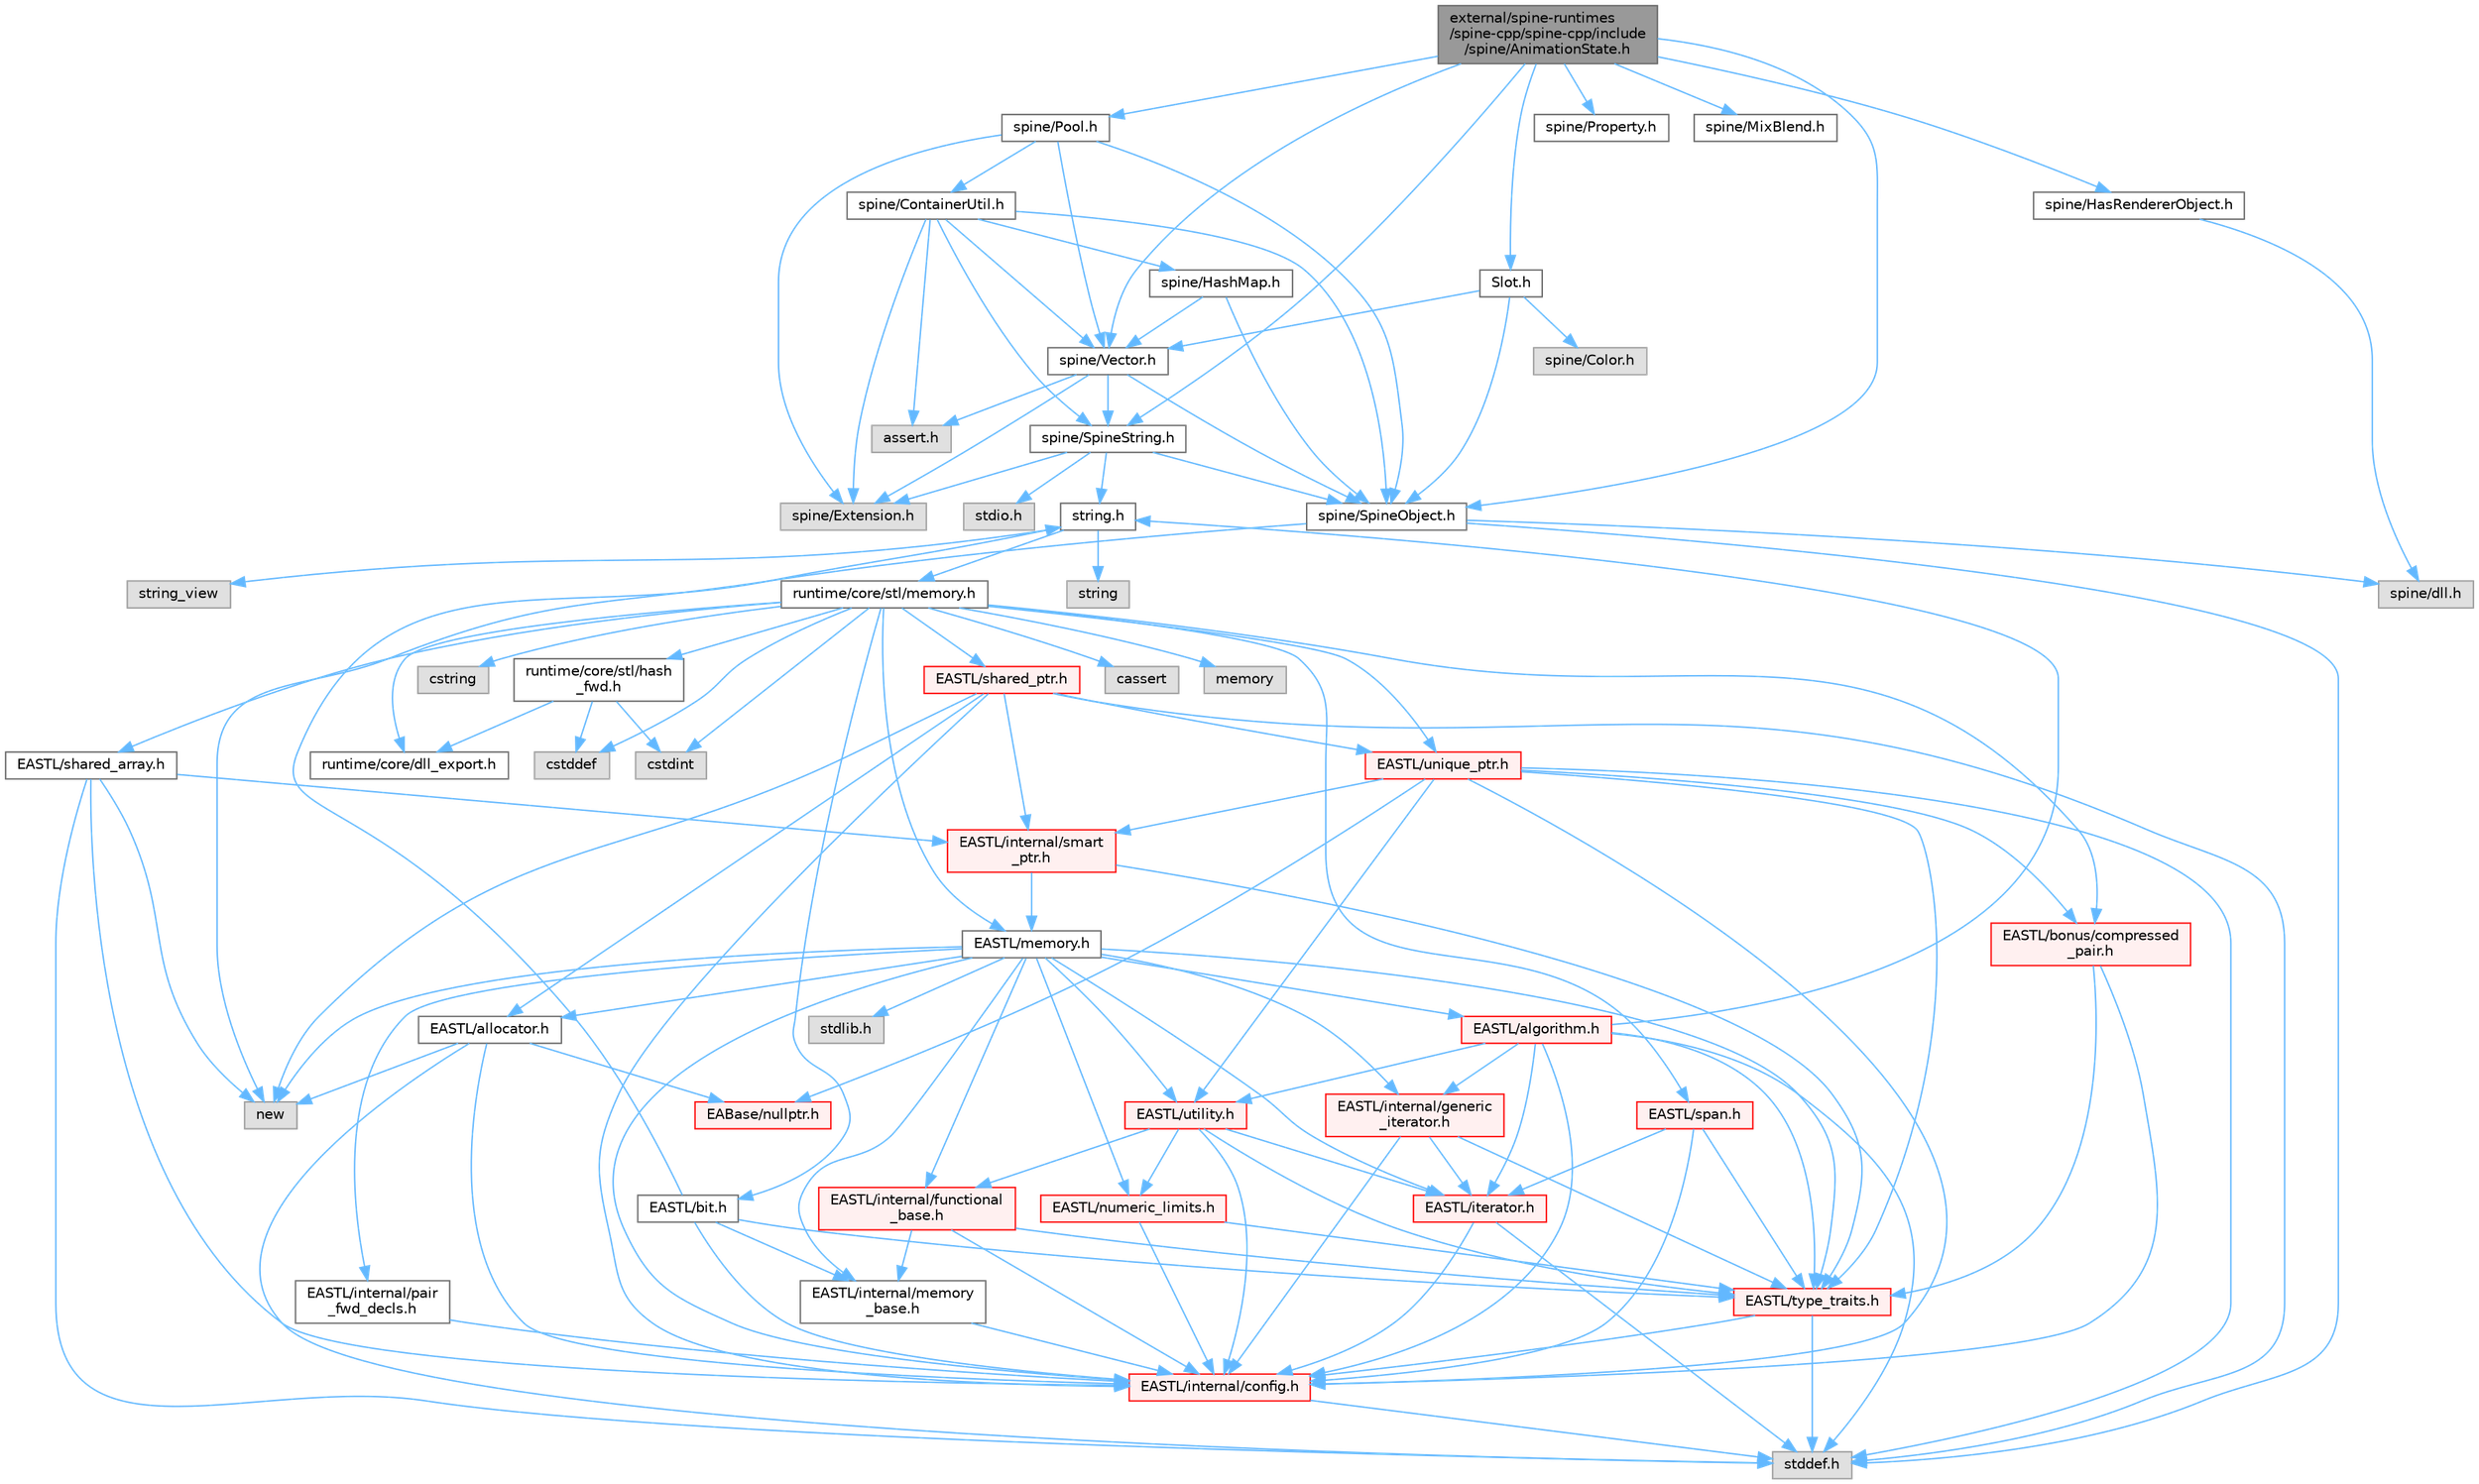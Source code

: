 digraph "external/spine-runtimes/spine-cpp/spine-cpp/include/spine/AnimationState.h"
{
 // LATEX_PDF_SIZE
  bgcolor="transparent";
  edge [fontname=Helvetica,fontsize=10,labelfontname=Helvetica,labelfontsize=10];
  node [fontname=Helvetica,fontsize=10,shape=box,height=0.2,width=0.4];
  Node1 [id="Node000001",label="external/spine-runtimes\l/spine-cpp/spine-cpp/include\l/spine/AnimationState.h",height=0.2,width=0.4,color="gray40", fillcolor="grey60", style="filled", fontcolor="black",tooltip=" "];
  Node1 -> Node2 [id="edge1_Node000001_Node000002",color="steelblue1",style="solid",tooltip=" "];
  Node2 [id="Node000002",label="spine/Vector.h",height=0.2,width=0.4,color="grey40", fillcolor="white", style="filled",URL="$external_2spine-runtimes_2spine-cpp_2spine-cpp_2include_2spine_2vector_8h.html",tooltip=" "];
  Node2 -> Node3 [id="edge2_Node000002_Node000003",color="steelblue1",style="solid",tooltip=" "];
  Node3 [id="Node000003",label="spine/Extension.h",height=0.2,width=0.4,color="grey60", fillcolor="#E0E0E0", style="filled",tooltip=" "];
  Node2 -> Node4 [id="edge3_Node000002_Node000004",color="steelblue1",style="solid",tooltip=" "];
  Node4 [id="Node000004",label="spine/SpineObject.h",height=0.2,width=0.4,color="grey40", fillcolor="white", style="filled",URL="$_spine_object_8h.html",tooltip=" "];
  Node4 -> Node5 [id="edge4_Node000004_Node000005",color="steelblue1",style="solid",tooltip=" "];
  Node5 [id="Node000005",label="new",height=0.2,width=0.4,color="grey60", fillcolor="#E0E0E0", style="filled",tooltip=" "];
  Node4 -> Node6 [id="edge5_Node000004_Node000006",color="steelblue1",style="solid",tooltip=" "];
  Node6 [id="Node000006",label="stddef.h",height=0.2,width=0.4,color="grey60", fillcolor="#E0E0E0", style="filled",tooltip=" "];
  Node4 -> Node7 [id="edge6_Node000004_Node000007",color="steelblue1",style="solid",tooltip=" "];
  Node7 [id="Node000007",label="spine/dll.h",height=0.2,width=0.4,color="grey60", fillcolor="#E0E0E0", style="filled",tooltip=" "];
  Node2 -> Node8 [id="edge7_Node000002_Node000008",color="steelblue1",style="solid",tooltip=" "];
  Node8 [id="Node000008",label="spine/SpineString.h",height=0.2,width=0.4,color="grey40", fillcolor="white", style="filled",URL="$_spine_string_8h.html",tooltip=" "];
  Node8 -> Node4 [id="edge8_Node000008_Node000004",color="steelblue1",style="solid",tooltip=" "];
  Node8 -> Node3 [id="edge9_Node000008_Node000003",color="steelblue1",style="solid",tooltip=" "];
  Node8 -> Node9 [id="edge10_Node000008_Node000009",color="steelblue1",style="solid",tooltip=" "];
  Node9 [id="Node000009",label="string.h",height=0.2,width=0.4,color="grey40", fillcolor="white", style="filled",URL="$string_8h.html",tooltip=" "];
  Node9 -> Node10 [id="edge11_Node000009_Node000010",color="steelblue1",style="solid",tooltip=" "];
  Node10 [id="Node000010",label="string",height=0.2,width=0.4,color="grey60", fillcolor="#E0E0E0", style="filled",tooltip=" "];
  Node9 -> Node11 [id="edge12_Node000009_Node000011",color="steelblue1",style="solid",tooltip=" "];
  Node11 [id="Node000011",label="string_view",height=0.2,width=0.4,color="grey60", fillcolor="#E0E0E0", style="filled",tooltip=" "];
  Node9 -> Node12 [id="edge13_Node000009_Node000012",color="steelblue1",style="solid",tooltip=" "];
  Node12 [id="Node000012",label="runtime/core/stl/memory.h",height=0.2,width=0.4,color="grey40", fillcolor="white", style="filled",URL="$runtime_2core_2stl_2memory_8h.html",tooltip=" "];
  Node12 -> Node13 [id="edge14_Node000012_Node000013",color="steelblue1",style="solid",tooltip=" "];
  Node13 [id="Node000013",label="cstddef",height=0.2,width=0.4,color="grey60", fillcolor="#E0E0E0", style="filled",tooltip=" "];
  Node12 -> Node14 [id="edge15_Node000012_Node000014",color="steelblue1",style="solid",tooltip=" "];
  Node14 [id="Node000014",label="cstdint",height=0.2,width=0.4,color="grey60", fillcolor="#E0E0E0", style="filled",tooltip=" "];
  Node12 -> Node15 [id="edge16_Node000012_Node000015",color="steelblue1",style="solid",tooltip=" "];
  Node15 [id="Node000015",label="cassert",height=0.2,width=0.4,color="grey60", fillcolor="#E0E0E0", style="filled",tooltip=" "];
  Node12 -> Node16 [id="edge17_Node000012_Node000016",color="steelblue1",style="solid",tooltip=" "];
  Node16 [id="Node000016",label="memory",height=0.2,width=0.4,color="grey60", fillcolor="#E0E0E0", style="filled",tooltip=" "];
  Node12 -> Node17 [id="edge18_Node000012_Node000017",color="steelblue1",style="solid",tooltip=" "];
  Node17 [id="Node000017",label="cstring",height=0.2,width=0.4,color="grey60", fillcolor="#E0E0E0", style="filled",tooltip=" "];
  Node12 -> Node18 [id="edge19_Node000012_Node000018",color="steelblue1",style="solid",tooltip=" "];
  Node18 [id="Node000018",label="EASTL/bit.h",height=0.2,width=0.4,color="grey40", fillcolor="white", style="filled",URL="$bit_8h.html",tooltip=" "];
  Node18 -> Node19 [id="edge20_Node000018_Node000019",color="steelblue1",style="solid",tooltip=" "];
  Node19 [id="Node000019",label="EASTL/internal/config.h",height=0.2,width=0.4,color="red", fillcolor="#FFF0F0", style="filled",URL="$runtime_2_e_a_s_t_l_2include_2_e_a_s_t_l_2internal_2config_8h.html",tooltip=" "];
  Node19 -> Node6 [id="edge21_Node000019_Node000006",color="steelblue1",style="solid",tooltip=" "];
  Node18 -> Node27 [id="edge22_Node000018_Node000027",color="steelblue1",style="solid",tooltip=" "];
  Node27 [id="Node000027",label="EASTL/internal/memory\l_base.h",height=0.2,width=0.4,color="grey40", fillcolor="white", style="filled",URL="$memory__base_8h.html",tooltip=" "];
  Node27 -> Node19 [id="edge23_Node000027_Node000019",color="steelblue1",style="solid",tooltip=" "];
  Node18 -> Node28 [id="edge24_Node000018_Node000028",color="steelblue1",style="solid",tooltip=" "];
  Node28 [id="Node000028",label="EASTL/type_traits.h",height=0.2,width=0.4,color="red", fillcolor="#FFF0F0", style="filled",URL="$_e_a_s_t_l_2include_2_e_a_s_t_l_2type__traits_8h.html",tooltip=" "];
  Node28 -> Node19 [id="edge25_Node000028_Node000019",color="steelblue1",style="solid",tooltip=" "];
  Node28 -> Node6 [id="edge26_Node000028_Node000006",color="steelblue1",style="solid",tooltip=" "];
  Node18 -> Node9 [id="edge27_Node000018_Node000009",color="steelblue1",style="solid",tooltip=" "];
  Node12 -> Node38 [id="edge28_Node000012_Node000038",color="steelblue1",style="solid",tooltip=" "];
  Node38 [id="Node000038",label="EASTL/memory.h",height=0.2,width=0.4,color="grey40", fillcolor="white", style="filled",URL="$runtime_2_e_a_s_t_l_2include_2_e_a_s_t_l_2memory_8h.html",tooltip=" "];
  Node38 -> Node19 [id="edge29_Node000038_Node000019",color="steelblue1",style="solid",tooltip=" "];
  Node38 -> Node27 [id="edge30_Node000038_Node000027",color="steelblue1",style="solid",tooltip=" "];
  Node38 -> Node39 [id="edge31_Node000038_Node000039",color="steelblue1",style="solid",tooltip=" "];
  Node39 [id="Node000039",label="EASTL/internal/generic\l_iterator.h",height=0.2,width=0.4,color="red", fillcolor="#FFF0F0", style="filled",URL="$generic__iterator_8h.html",tooltip=" "];
  Node39 -> Node19 [id="edge32_Node000039_Node000019",color="steelblue1",style="solid",tooltip=" "];
  Node39 -> Node40 [id="edge33_Node000039_Node000040",color="steelblue1",style="solid",tooltip=" "];
  Node40 [id="Node000040",label="EASTL/iterator.h",height=0.2,width=0.4,color="red", fillcolor="#FFF0F0", style="filled",URL="$_e_a_s_t_l_2include_2_e_a_s_t_l_2iterator_8h.html",tooltip=" "];
  Node40 -> Node19 [id="edge34_Node000040_Node000019",color="steelblue1",style="solid",tooltip=" "];
  Node40 -> Node6 [id="edge35_Node000040_Node000006",color="steelblue1",style="solid",tooltip=" "];
  Node39 -> Node28 [id="edge36_Node000039_Node000028",color="steelblue1",style="solid",tooltip=" "];
  Node38 -> Node43 [id="edge37_Node000038_Node000043",color="steelblue1",style="solid",tooltip=" "];
  Node43 [id="Node000043",label="EASTL/internal/pair\l_fwd_decls.h",height=0.2,width=0.4,color="grey40", fillcolor="white", style="filled",URL="$pair__fwd__decls_8h.html",tooltip=" "];
  Node43 -> Node19 [id="edge38_Node000043_Node000019",color="steelblue1",style="solid",tooltip=" "];
  Node38 -> Node44 [id="edge39_Node000038_Node000044",color="steelblue1",style="solid",tooltip=" "];
  Node44 [id="Node000044",label="EASTL/internal/functional\l_base.h",height=0.2,width=0.4,color="red", fillcolor="#FFF0F0", style="filled",URL="$functional__base_8h.html",tooltip=" "];
  Node44 -> Node19 [id="edge40_Node000044_Node000019",color="steelblue1",style="solid",tooltip=" "];
  Node44 -> Node27 [id="edge41_Node000044_Node000027",color="steelblue1",style="solid",tooltip=" "];
  Node44 -> Node28 [id="edge42_Node000044_Node000028",color="steelblue1",style="solid",tooltip=" "];
  Node38 -> Node45 [id="edge43_Node000038_Node000045",color="steelblue1",style="solid",tooltip=" "];
  Node45 [id="Node000045",label="EASTL/algorithm.h",height=0.2,width=0.4,color="red", fillcolor="#FFF0F0", style="filled",URL="$_e_a_s_t_l_2include_2_e_a_s_t_l_2algorithm_8h.html",tooltip=" "];
  Node45 -> Node19 [id="edge44_Node000045_Node000019",color="steelblue1",style="solid",tooltip=" "];
  Node45 -> Node28 [id="edge45_Node000045_Node000028",color="steelblue1",style="solid",tooltip=" "];
  Node45 -> Node40 [id="edge46_Node000045_Node000040",color="steelblue1",style="solid",tooltip=" "];
  Node45 -> Node54 [id="edge47_Node000045_Node000054",color="steelblue1",style="solid",tooltip=" "];
  Node54 [id="Node000054",label="EASTL/utility.h",height=0.2,width=0.4,color="red", fillcolor="#FFF0F0", style="filled",URL="$runtime_2_e_a_s_t_l_2include_2_e_a_s_t_l_2utility_8h.html",tooltip=" "];
  Node54 -> Node19 [id="edge48_Node000054_Node000019",color="steelblue1",style="solid",tooltip=" "];
  Node54 -> Node28 [id="edge49_Node000054_Node000028",color="steelblue1",style="solid",tooltip=" "];
  Node54 -> Node40 [id="edge50_Node000054_Node000040",color="steelblue1",style="solid",tooltip=" "];
  Node54 -> Node55 [id="edge51_Node000054_Node000055",color="steelblue1",style="solid",tooltip=" "];
  Node55 [id="Node000055",label="EASTL/numeric_limits.h",height=0.2,width=0.4,color="red", fillcolor="#FFF0F0", style="filled",URL="$numeric__limits_8h.html",tooltip=" "];
  Node55 -> Node19 [id="edge52_Node000055_Node000019",color="steelblue1",style="solid",tooltip=" "];
  Node55 -> Node28 [id="edge53_Node000055_Node000028",color="steelblue1",style="solid",tooltip=" "];
  Node54 -> Node44 [id="edge54_Node000054_Node000044",color="steelblue1",style="solid",tooltip=" "];
  Node45 -> Node39 [id="edge55_Node000045_Node000039",color="steelblue1",style="solid",tooltip=" "];
  Node45 -> Node6 [id="edge56_Node000045_Node000006",color="steelblue1",style="solid",tooltip=" "];
  Node45 -> Node9 [id="edge57_Node000045_Node000009",color="steelblue1",style="solid",tooltip=" "];
  Node38 -> Node28 [id="edge58_Node000038_Node000028",color="steelblue1",style="solid",tooltip=" "];
  Node38 -> Node52 [id="edge59_Node000038_Node000052",color="steelblue1",style="solid",tooltip=" "];
  Node52 [id="Node000052",label="EASTL/allocator.h",height=0.2,width=0.4,color="grey40", fillcolor="white", style="filled",URL="$runtime_2_e_a_s_t_l_2include_2_e_a_s_t_l_2allocator_8h.html",tooltip=" "];
  Node52 -> Node19 [id="edge60_Node000052_Node000019",color="steelblue1",style="solid",tooltip=" "];
  Node52 -> Node30 [id="edge61_Node000052_Node000030",color="steelblue1",style="solid",tooltip=" "];
  Node30 [id="Node000030",label="EABase/nullptr.h",height=0.2,width=0.4,color="red", fillcolor="#FFF0F0", style="filled",URL="$nullptr_8h.html",tooltip=" "];
  Node52 -> Node6 [id="edge62_Node000052_Node000006",color="steelblue1",style="solid",tooltip=" "];
  Node52 -> Node5 [id="edge63_Node000052_Node000005",color="steelblue1",style="solid",tooltip=" "];
  Node38 -> Node40 [id="edge64_Node000038_Node000040",color="steelblue1",style="solid",tooltip=" "];
  Node38 -> Node54 [id="edge65_Node000038_Node000054",color="steelblue1",style="solid",tooltip=" "];
  Node38 -> Node55 [id="edge66_Node000038_Node000055",color="steelblue1",style="solid",tooltip=" "];
  Node38 -> Node64 [id="edge67_Node000038_Node000064",color="steelblue1",style="solid",tooltip=" "];
  Node64 [id="Node000064",label="stdlib.h",height=0.2,width=0.4,color="grey60", fillcolor="#E0E0E0", style="filled",tooltip=" "];
  Node38 -> Node5 [id="edge68_Node000038_Node000005",color="steelblue1",style="solid",tooltip=" "];
  Node12 -> Node65 [id="edge69_Node000012_Node000065",color="steelblue1",style="solid",tooltip=" "];
  Node65 [id="Node000065",label="EASTL/shared_array.h",height=0.2,width=0.4,color="grey40", fillcolor="white", style="filled",URL="$shared__array_8h.html",tooltip=" "];
  Node65 -> Node19 [id="edge70_Node000065_Node000019",color="steelblue1",style="solid",tooltip=" "];
  Node65 -> Node66 [id="edge71_Node000065_Node000066",color="steelblue1",style="solid",tooltip=" "];
  Node66 [id="Node000066",label="EASTL/internal/smart\l_ptr.h",height=0.2,width=0.4,color="red", fillcolor="#FFF0F0", style="filled",URL="$smart__ptr_8h.html",tooltip=" "];
  Node66 -> Node38 [id="edge72_Node000066_Node000038",color="steelblue1",style="solid",tooltip=" "];
  Node66 -> Node28 [id="edge73_Node000066_Node000028",color="steelblue1",style="solid",tooltip=" "];
  Node65 -> Node5 [id="edge74_Node000065_Node000005",color="steelblue1",style="solid",tooltip=" "];
  Node65 -> Node6 [id="edge75_Node000065_Node000006",color="steelblue1",style="solid",tooltip=" "];
  Node12 -> Node68 [id="edge76_Node000012_Node000068",color="steelblue1",style="solid",tooltip=" "];
  Node68 [id="Node000068",label="EASTL/unique_ptr.h",height=0.2,width=0.4,color="red", fillcolor="#FFF0F0", style="filled",URL="$unique__ptr_8h.html",tooltip=" "];
  Node68 -> Node30 [id="edge77_Node000068_Node000030",color="steelblue1",style="solid",tooltip=" "];
  Node68 -> Node69 [id="edge78_Node000068_Node000069",color="steelblue1",style="solid",tooltip=" "];
  Node69 [id="Node000069",label="EASTL/bonus/compressed\l_pair.h",height=0.2,width=0.4,color="red", fillcolor="#FFF0F0", style="filled",URL="$compressed__pair_8h.html",tooltip=" "];
  Node69 -> Node19 [id="edge79_Node000069_Node000019",color="steelblue1",style="solid",tooltip=" "];
  Node69 -> Node28 [id="edge80_Node000069_Node000028",color="steelblue1",style="solid",tooltip=" "];
  Node68 -> Node19 [id="edge81_Node000068_Node000019",color="steelblue1",style="solid",tooltip=" "];
  Node68 -> Node66 [id="edge82_Node000068_Node000066",color="steelblue1",style="solid",tooltip=" "];
  Node68 -> Node28 [id="edge83_Node000068_Node000028",color="steelblue1",style="solid",tooltip=" "];
  Node68 -> Node54 [id="edge84_Node000068_Node000054",color="steelblue1",style="solid",tooltip=" "];
  Node68 -> Node6 [id="edge85_Node000068_Node000006",color="steelblue1",style="solid",tooltip=" "];
  Node12 -> Node71 [id="edge86_Node000012_Node000071",color="steelblue1",style="solid",tooltip=" "];
  Node71 [id="Node000071",label="EASTL/shared_ptr.h",height=0.2,width=0.4,color="red", fillcolor="#FFF0F0", style="filled",URL="$shared__ptr_8h.html",tooltip=" "];
  Node71 -> Node19 [id="edge87_Node000071_Node000019",color="steelblue1",style="solid",tooltip=" "];
  Node71 -> Node66 [id="edge88_Node000071_Node000066",color="steelblue1",style="solid",tooltip=" "];
  Node71 -> Node68 [id="edge89_Node000071_Node000068",color="steelblue1",style="solid",tooltip=" "];
  Node71 -> Node52 [id="edge90_Node000071_Node000052",color="steelblue1",style="solid",tooltip=" "];
  Node71 -> Node5 [id="edge91_Node000071_Node000005",color="steelblue1",style="solid",tooltip=" "];
  Node71 -> Node6 [id="edge92_Node000071_Node000006",color="steelblue1",style="solid",tooltip=" "];
  Node12 -> Node151 [id="edge93_Node000012_Node000151",color="steelblue1",style="solid",tooltip=" "];
  Node151 [id="Node000151",label="EASTL/span.h",height=0.2,width=0.4,color="red", fillcolor="#FFF0F0", style="filled",URL="$span_8h.html",tooltip=" "];
  Node151 -> Node19 [id="edge94_Node000151_Node000019",color="steelblue1",style="solid",tooltip=" "];
  Node151 -> Node28 [id="edge95_Node000151_Node000028",color="steelblue1",style="solid",tooltip=" "];
  Node151 -> Node40 [id="edge96_Node000151_Node000040",color="steelblue1",style="solid",tooltip=" "];
  Node12 -> Node69 [id="edge97_Node000012_Node000069",color="steelblue1",style="solid",tooltip=" "];
  Node12 -> Node154 [id="edge98_Node000012_Node000154",color="steelblue1",style="solid",tooltip=" "];
  Node154 [id="Node000154",label="runtime/core/dll_export.h",height=0.2,width=0.4,color="grey40", fillcolor="white", style="filled",URL="$dll__export_8h.html",tooltip=" "];
  Node12 -> Node155 [id="edge99_Node000012_Node000155",color="steelblue1",style="solid",tooltip=" "];
  Node155 [id="Node000155",label="runtime/core/stl/hash\l_fwd.h",height=0.2,width=0.4,color="grey40", fillcolor="white", style="filled",URL="$hash__fwd_8h.html",tooltip=" "];
  Node155 -> Node13 [id="edge100_Node000155_Node000013",color="steelblue1",style="solid",tooltip=" "];
  Node155 -> Node14 [id="edge101_Node000155_Node000014",color="steelblue1",style="solid",tooltip=" "];
  Node155 -> Node154 [id="edge102_Node000155_Node000154",color="steelblue1",style="solid",tooltip=" "];
  Node8 -> Node156 [id="edge103_Node000008_Node000156",color="steelblue1",style="solid",tooltip=" "];
  Node156 [id="Node000156",label="stdio.h",height=0.2,width=0.4,color="grey60", fillcolor="#E0E0E0", style="filled",tooltip=" "];
  Node2 -> Node157 [id="edge104_Node000002_Node000157",color="steelblue1",style="solid",tooltip=" "];
  Node157 [id="Node000157",label="assert.h",height=0.2,width=0.4,color="grey60", fillcolor="#E0E0E0", style="filled",tooltip=" "];
  Node1 -> Node158 [id="edge105_Node000001_Node000158",color="steelblue1",style="solid",tooltip=" "];
  Node158 [id="Node000158",label="spine/Pool.h",height=0.2,width=0.4,color="grey40", fillcolor="white", style="filled",URL="$external_2spine-runtimes_2spine-cpp_2spine-cpp_2include_2spine_2pool_8h.html",tooltip=" "];
  Node158 -> Node3 [id="edge106_Node000158_Node000003",color="steelblue1",style="solid",tooltip=" "];
  Node158 -> Node2 [id="edge107_Node000158_Node000002",color="steelblue1",style="solid",tooltip=" "];
  Node158 -> Node159 [id="edge108_Node000158_Node000159",color="steelblue1",style="solid",tooltip=" "];
  Node159 [id="Node000159",label="spine/ContainerUtil.h",height=0.2,width=0.4,color="grey40", fillcolor="white", style="filled",URL="$_container_util_8h.html",tooltip=" "];
  Node159 -> Node3 [id="edge109_Node000159_Node000003",color="steelblue1",style="solid",tooltip=" "];
  Node159 -> Node2 [id="edge110_Node000159_Node000002",color="steelblue1",style="solid",tooltip=" "];
  Node159 -> Node160 [id="edge111_Node000159_Node000160",color="steelblue1",style="solid",tooltip=" "];
  Node160 [id="Node000160",label="spine/HashMap.h",height=0.2,width=0.4,color="grey40", fillcolor="white", style="filled",URL="$_hash_map_8h.html",tooltip=" "];
  Node160 -> Node2 [id="edge112_Node000160_Node000002",color="steelblue1",style="solid",tooltip=" "];
  Node160 -> Node4 [id="edge113_Node000160_Node000004",color="steelblue1",style="solid",tooltip=" "];
  Node159 -> Node4 [id="edge114_Node000159_Node000004",color="steelblue1",style="solid",tooltip=" "];
  Node159 -> Node8 [id="edge115_Node000159_Node000008",color="steelblue1",style="solid",tooltip=" "];
  Node159 -> Node157 [id="edge116_Node000159_Node000157",color="steelblue1",style="solid",tooltip=" "];
  Node158 -> Node4 [id="edge117_Node000158_Node000004",color="steelblue1",style="solid",tooltip=" "];
  Node1 -> Node161 [id="edge118_Node000001_Node000161",color="steelblue1",style="solid",tooltip=" "];
  Node161 [id="Node000161",label="spine/Property.h",height=0.2,width=0.4,color="grey40", fillcolor="white", style="filled",URL="$_property_8h.html",tooltip=" "];
  Node1 -> Node162 [id="edge119_Node000001_Node000162",color="steelblue1",style="solid",tooltip=" "];
  Node162 [id="Node000162",label="spine/MixBlend.h",height=0.2,width=0.4,color="grey40", fillcolor="white", style="filled",URL="$_mix_blend_8h.html",tooltip=" "];
  Node1 -> Node4 [id="edge120_Node000001_Node000004",color="steelblue1",style="solid",tooltip=" "];
  Node1 -> Node8 [id="edge121_Node000001_Node000008",color="steelblue1",style="solid",tooltip=" "];
  Node1 -> Node163 [id="edge122_Node000001_Node000163",color="steelblue1",style="solid",tooltip=" "];
  Node163 [id="Node000163",label="spine/HasRendererObject.h",height=0.2,width=0.4,color="grey40", fillcolor="white", style="filled",URL="$_has_renderer_object_8h.html",tooltip=" "];
  Node163 -> Node7 [id="edge123_Node000163_Node000007",color="steelblue1",style="solid",tooltip=" "];
  Node1 -> Node164 [id="edge124_Node000001_Node000164",color="steelblue1",style="solid",tooltip=" "];
  Node164 [id="Node000164",label="Slot.h",height=0.2,width=0.4,color="grey40", fillcolor="white", style="filled",URL="$p_2spine-cpp_2include_2spine_2_slot_8h.html",tooltip=" "];
  Node164 -> Node2 [id="edge125_Node000164_Node000002",color="steelblue1",style="solid",tooltip=" "];
  Node164 -> Node4 [id="edge126_Node000164_Node000004",color="steelblue1",style="solid",tooltip=" "];
  Node164 -> Node165 [id="edge127_Node000164_Node000165",color="steelblue1",style="solid",tooltip=" "];
  Node165 [id="Node000165",label="spine/Color.h",height=0.2,width=0.4,color="grey60", fillcolor="#E0E0E0", style="filled",tooltip=" "];
}
